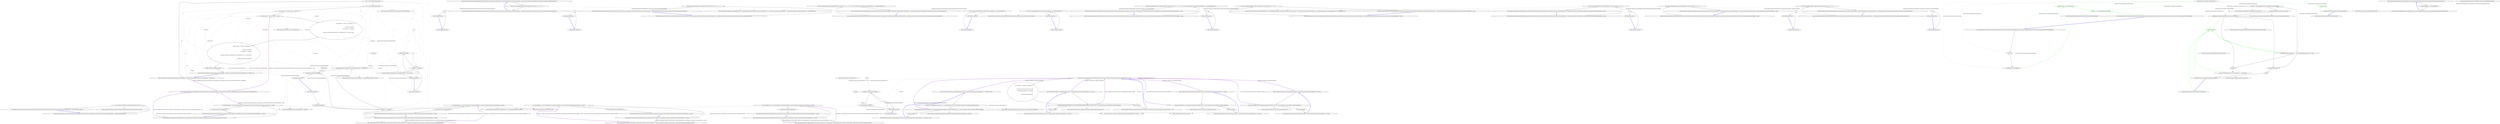 digraph  {
n133 [label="QuantConnect.Indicators.IndicatorBase<T>", span=""];
n134 [label=bool, span=""];
n135 [label=TSecond, span=""];
n136 [label=x, span=""];
n137 [label=y, span=""];
n138 [label=numerator, span=""];
n139 [label=denominator, span=""];
n0 [label="Entry QuantConnect.Indicators.IndicatorExtensions.Update(QuantConnect.Indicators.IndicatorBase<QuantConnect.Indicators.IndicatorDataPoint>, System.DateTime, decimal)", span="36-36", cluster="QuantConnect.Indicators.IndicatorExtensions.Update(QuantConnect.Indicators.IndicatorBase<QuantConnect.Indicators.IndicatorDataPoint>, System.DateTime, decimal)"];
n1 [label="return indicator.Update(new IndicatorDataPoint(time, value));", span="38-38", cluster="QuantConnect.Indicators.IndicatorExtensions.Update(QuantConnect.Indicators.IndicatorBase<QuantConnect.Indicators.IndicatorDataPoint>, System.DateTime, decimal)"];
n2 [label="Exit QuantConnect.Indicators.IndicatorExtensions.Update(QuantConnect.Indicators.IndicatorBase<QuantConnect.Indicators.IndicatorDataPoint>, System.DateTime, decimal)", span="36-36", cluster="QuantConnect.Indicators.IndicatorExtensions.Update(QuantConnect.Indicators.IndicatorBase<QuantConnect.Indicators.IndicatorDataPoint>, System.DateTime, decimal)"];
n3 [label="Entry QuantConnect.Indicators.IndicatorDataPoint.IndicatorDataPoint(System.DateTime, decimal)", span="40-40", cluster="QuantConnect.Indicators.IndicatorDataPoint.IndicatorDataPoint(System.DateTime, decimal)"];
n4 [label="Entry QuantConnect.Indicators.IndicatorBase<T>.Update(T)", span="74-74", cluster="QuantConnect.Indicators.IndicatorBase<T>.Update(T)"];
n5 [label="Entry QuantConnect.Indicators.IndicatorExtensions.Of<T, TSecond>(TSecond, QuantConnect.Indicators.IndicatorBase<T>, bool)", span="49-49", cluster="QuantConnect.Indicators.IndicatorExtensions.Of<T, TSecond>(TSecond, QuantConnect.Indicators.IndicatorBase<T>, bool)"];
n6 [label="first.Updated += (sender, consolidated) =>\r\n            {\r\n                // only send the data along if we're ready\r\n                if (!waitForFirstToReady || first.IsReady)\r\n                {\r\n                    second.Update(consolidated);\r\n                }\r\n            }", span="53-60", cluster="QuantConnect.Indicators.IndicatorExtensions.Of<T, TSecond>(TSecond, QuantConnect.Indicators.IndicatorBase<T>, bool)"];
n10 [label="!waitForFirstToReady || first.IsReady", span="56-56", cluster="lambda expression"];
n11 [label="second.Update(consolidated)", span="58-58", cluster="lambda expression"];
n7 [label="return second;", span="62-62", cluster="QuantConnect.Indicators.IndicatorExtensions.Of<T, TSecond>(TSecond, QuantConnect.Indicators.IndicatorBase<T>, bool)"];
n8 [label="Exit QuantConnect.Indicators.IndicatorExtensions.Of<T, TSecond>(TSecond, QuantConnect.Indicators.IndicatorBase<T>, bool)", span="49-49", cluster="QuantConnect.Indicators.IndicatorExtensions.Of<T, TSecond>(TSecond, QuantConnect.Indicators.IndicatorBase<T>, bool)"];
n9 [label="Entry lambda expression", span="53-60", cluster="lambda expression"];
n12 [label="Exit lambda expression", span="53-60", cluster="lambda expression"];
n13 [label="Entry QuantConnect.Indicators.IndicatorExtensions.WeightedBy<T, TWeight>(QuantConnect.Indicators.IndicatorBase<T>, TWeight, int)", span="72-72", cluster="QuantConnect.Indicators.IndicatorExtensions.WeightedBy<T, TWeight>(QuantConnect.Indicators.IndicatorBase<T>, TWeight, int)"];
n14 [label="var x = new WindowIdentity(period)", span="76-76", cluster="QuantConnect.Indicators.IndicatorExtensions.WeightedBy<T, TWeight>(QuantConnect.Indicators.IndicatorBase<T>, TWeight, int)"];
n15 [label="var y = new WindowIdentity(period)", span="77-77", cluster="QuantConnect.Indicators.IndicatorExtensions.WeightedBy<T, TWeight>(QuantConnect.Indicators.IndicatorBase<T>, TWeight, int)"];
n16 [label="var numerator = new Sum(''Sum_xy'', period)", span="78-78", cluster="QuantConnect.Indicators.IndicatorExtensions.WeightedBy<T, TWeight>(QuantConnect.Indicators.IndicatorBase<T>, TWeight, int)"];
n17 [label="var denominator = new Sum(''Sum_y'', period)", span="79-79", cluster="QuantConnect.Indicators.IndicatorExtensions.WeightedBy<T, TWeight>(QuantConnect.Indicators.IndicatorBase<T>, TWeight, int)"];
n18 [label="value.Updated += (sender, consolidated) =>\r\n            {\r\n                x.Update(consolidated);\r\n                if (x.Samples == y.Samples)\r\n                {\r\n                    numerator.Update(consolidated.Time, consolidated.Value * y.Current.Value);\r\n                }  \r\n            }", span="81-88", cluster="QuantConnect.Indicators.IndicatorExtensions.WeightedBy<T, TWeight>(QuantConnect.Indicators.IndicatorBase<T>, TWeight, int)"];
n19 [label="weight.Updated += (sender, consolidated) =>\r\n            {\r\n                y.Update(consolidated);\r\n                if (x.Samples == y.Samples)\r\n                {\r\n                    numerator.Update(consolidated.Time, consolidated.Value * x.Current.Value);\r\n                }\r\n                denominator.Update(consolidated);\r\n            }", span="90-98", cluster="QuantConnect.Indicators.IndicatorExtensions.WeightedBy<T, TWeight>(QuantConnect.Indicators.IndicatorBase<T>, TWeight, int)"];
n22 [label="Entry QuantConnect.Indicators.WindowIdentity.WindowIdentity(int)", span="37-37", cluster="QuantConnect.Indicators.WindowIdentity.WindowIdentity(int)"];
n26 [label="x.Update(consolidated)", span="83-83", cluster="lambda expression"];
n27 [label="x.Samples == y.Samples", span="84-84", cluster="lambda expression"];
n33 [label="x.Samples == y.Samples", span="93-93", cluster="lambda expression"];
n34 [label="numerator.Update(consolidated.Time, consolidated.Value * x.Current.Value)", span="95-95", cluster="lambda expression"];
n28 [label="numerator.Update(consolidated.Time, consolidated.Value * y.Current.Value)", span="86-86", cluster="lambda expression"];
n32 [label="y.Update(consolidated)", span="92-92", cluster="lambda expression"];
n23 [label="Entry QuantConnect.Indicators.Sum.Sum(string, int)", span="44-44", cluster="QuantConnect.Indicators.Sum.Sum(string, int)"];
n20 [label="return numerator.Over(denominator);", span="100-100", cluster="QuantConnect.Indicators.IndicatorExtensions.WeightedBy<T, TWeight>(QuantConnect.Indicators.IndicatorBase<T>, TWeight, int)"];
n35 [label="denominator.Update(consolidated)", span="97-97", cluster="lambda expression"];
n21 [label="Exit QuantConnect.Indicators.IndicatorExtensions.WeightedBy<T, TWeight>(QuantConnect.Indicators.IndicatorBase<T>, TWeight, int)", span="72-72", cluster="QuantConnect.Indicators.IndicatorExtensions.WeightedBy<T, TWeight>(QuantConnect.Indicators.IndicatorBase<T>, TWeight, int)"];
n24 [label="Entry QuantConnect.Indicators.IndicatorBase<QuantConnect.Indicators.IndicatorDataPoint>.Over(QuantConnect.Indicators.IndicatorBase<QuantConnect.Indicators.IndicatorDataPoint>)", span="215-215", cluster="QuantConnect.Indicators.IndicatorBase<QuantConnect.Indicators.IndicatorDataPoint>.Over(QuantConnect.Indicators.IndicatorBase<QuantConnect.Indicators.IndicatorDataPoint>)"];
n25 [label="Entry lambda expression", span="81-88", cluster="lambda expression"];
n29 [label="Exit lambda expression", span="81-88", cluster="lambda expression"];
n30 [label="Entry QuantConnect.Indicators.IndicatorBase<T>.Update(System.DateTime, decimal)", span="106-106", cluster="QuantConnect.Indicators.IndicatorBase<T>.Update(System.DateTime, decimal)"];
n31 [label="Entry lambda expression", span="90-98", cluster="lambda expression"];
n36 [label="Exit lambda expression", span="90-98", cluster="lambda expression"];
n37 [label="Entry QuantConnect.Indicators.IndicatorExtensions.Plus(QuantConnect.Indicators.IndicatorBase<QuantConnect.Indicators.IndicatorDataPoint>, decimal)", span="112-112", cluster="QuantConnect.Indicators.IndicatorExtensions.Plus(QuantConnect.Indicators.IndicatorBase<QuantConnect.Indicators.IndicatorDataPoint>, decimal)"];
n38 [label="var constantIndicator = new ConstantIndicator<IndicatorDataPoint>(constant.ToString(CultureInfo.InvariantCulture), constant)", span="114-114", cluster="QuantConnect.Indicators.IndicatorExtensions.Plus(QuantConnect.Indicators.IndicatorBase<QuantConnect.Indicators.IndicatorDataPoint>, decimal)"];
n39 [label="return left.Plus(constantIndicator);", span="115-115", cluster="QuantConnect.Indicators.IndicatorExtensions.Plus(QuantConnect.Indicators.IndicatorBase<QuantConnect.Indicators.IndicatorDataPoint>, decimal)"];
n41 [label="Entry QuantConnect.Indicators.ConstantIndicator<T>.ConstantIndicator(string, decimal)", span="42-42", cluster="QuantConnect.Indicators.ConstantIndicator<T>.ConstantIndicator(string, decimal)"];
n42 [label="Entry decimal.ToString(System.IFormatProvider)", span="0-0", cluster="decimal.ToString(System.IFormatProvider)"];
n40 [label="Exit QuantConnect.Indicators.IndicatorExtensions.Plus(QuantConnect.Indicators.IndicatorBase<QuantConnect.Indicators.IndicatorDataPoint>, decimal)", span="112-112", cluster="QuantConnect.Indicators.IndicatorExtensions.Plus(QuantConnect.Indicators.IndicatorBase<QuantConnect.Indicators.IndicatorDataPoint>, decimal)"];
n43 [label="Entry QuantConnect.Indicators.IndicatorBase<QuantConnect.Indicators.IndicatorDataPoint>.Plus(QuantConnect.Indicators.IndicatorBase<QuantConnect.Indicators.IndicatorDataPoint>)", span="127-127", cluster="QuantConnect.Indicators.IndicatorBase<QuantConnect.Indicators.IndicatorDataPoint>.Plus(QuantConnect.Indicators.IndicatorBase<QuantConnect.Indicators.IndicatorDataPoint>)"];
n44 [label="Entry QuantConnect.Indicators.IndicatorExtensions.Plus(QuantConnect.Indicators.IndicatorBase<QuantConnect.Indicators.IndicatorDataPoint>, QuantConnect.Indicators.IndicatorBase<QuantConnect.Indicators.IndicatorDataPoint>)", span="127-127", cluster="QuantConnect.Indicators.IndicatorExtensions.Plus(QuantConnect.Indicators.IndicatorBase<QuantConnect.Indicators.IndicatorDataPoint>, QuantConnect.Indicators.IndicatorBase<QuantConnect.Indicators.IndicatorDataPoint>)"];
n45 [label="return new CompositeIndicator<IndicatorDataPoint>(left, right, (l, r) => l + r);", span="129-129", cluster="QuantConnect.Indicators.IndicatorExtensions.Plus(QuantConnect.Indicators.IndicatorBase<QuantConnect.Indicators.IndicatorDataPoint>, QuantConnect.Indicators.IndicatorBase<QuantConnect.Indicators.IndicatorDataPoint>)"];
n46 [label="Exit QuantConnect.Indicators.IndicatorExtensions.Plus(QuantConnect.Indicators.IndicatorBase<QuantConnect.Indicators.IndicatorDataPoint>, QuantConnect.Indicators.IndicatorBase<QuantConnect.Indicators.IndicatorDataPoint>)", span="127-127", cluster="QuantConnect.Indicators.IndicatorExtensions.Plus(QuantConnect.Indicators.IndicatorBase<QuantConnect.Indicators.IndicatorDataPoint>, QuantConnect.Indicators.IndicatorBase<QuantConnect.Indicators.IndicatorDataPoint>)"];
n47 [label="Entry QuantConnect.Indicators.CompositeIndicator<T>.CompositeIndicator(QuantConnect.Indicators.IndicatorBase<T>, QuantConnect.Indicators.IndicatorBase<T>, QuantConnect.Indicators.CompositeIndicator<T>.IndicatorComposer)", span="99-99", cluster="QuantConnect.Indicators.CompositeIndicator<T>.CompositeIndicator(QuantConnect.Indicators.IndicatorBase<T>, QuantConnect.Indicators.IndicatorBase<T>, QuantConnect.Indicators.CompositeIndicator<T>.IndicatorComposer)"];
n49 [label="l + r", span="129-129", cluster="lambda expression"];
n48 [label="Entry lambda expression", span="129-129", cluster="lambda expression"];
n50 [label="Exit lambda expression", span="129-129", cluster="lambda expression"];
n51 [label="Entry QuantConnect.Indicators.IndicatorExtensions.Plus(QuantConnect.Indicators.IndicatorBase<QuantConnect.Indicators.IndicatorDataPoint>, QuantConnect.Indicators.IndicatorBase<QuantConnect.Indicators.IndicatorDataPoint>, string)", span="142-142", cluster="QuantConnect.Indicators.IndicatorExtensions.Plus(QuantConnect.Indicators.IndicatorBase<QuantConnect.Indicators.IndicatorDataPoint>, QuantConnect.Indicators.IndicatorBase<QuantConnect.Indicators.IndicatorDataPoint>, string)"];
n52 [label="return new CompositeIndicator<IndicatorDataPoint>(name, left, right, (l, r) => l + r);", span="144-144", cluster="QuantConnect.Indicators.IndicatorExtensions.Plus(QuantConnect.Indicators.IndicatorBase<QuantConnect.Indicators.IndicatorDataPoint>, QuantConnect.Indicators.IndicatorBase<QuantConnect.Indicators.IndicatorDataPoint>, string)"];
n53 [label="Exit QuantConnect.Indicators.IndicatorExtensions.Plus(QuantConnect.Indicators.IndicatorBase<QuantConnect.Indicators.IndicatorDataPoint>, QuantConnect.Indicators.IndicatorBase<QuantConnect.Indicators.IndicatorDataPoint>, string)", span="142-142", cluster="QuantConnect.Indicators.IndicatorExtensions.Plus(QuantConnect.Indicators.IndicatorBase<QuantConnect.Indicators.IndicatorDataPoint>, QuantConnect.Indicators.IndicatorBase<QuantConnect.Indicators.IndicatorDataPoint>, string)"];
n54 [label="Entry QuantConnect.Indicators.CompositeIndicator<T>.CompositeIndicator(string, QuantConnect.Indicators.IndicatorBase<T>, QuantConnect.Indicators.IndicatorBase<T>, QuantConnect.Indicators.CompositeIndicator<T>.IndicatorComposer)", span="83-83", cluster="QuantConnect.Indicators.CompositeIndicator<T>.CompositeIndicator(string, QuantConnect.Indicators.IndicatorBase<T>, QuantConnect.Indicators.IndicatorBase<T>, QuantConnect.Indicators.CompositeIndicator<T>.IndicatorComposer)"];
n56 [label="l + r", span="144-144", cluster="lambda expression"];
n55 [label="Entry lambda expression", span="144-144", cluster="lambda expression"];
n57 [label="Exit lambda expression", span="144-144", cluster="lambda expression"];
n58 [label="Entry QuantConnect.Indicators.IndicatorExtensions.Minus(QuantConnect.Indicators.IndicatorBase<QuantConnect.Indicators.IndicatorDataPoint>, decimal)", span="156-156", cluster="QuantConnect.Indicators.IndicatorExtensions.Minus(QuantConnect.Indicators.IndicatorBase<QuantConnect.Indicators.IndicatorDataPoint>, decimal)"];
n59 [label="var constantIndicator = new ConstantIndicator<IndicatorDataPoint>(constant.ToString(CultureInfo.InvariantCulture), constant)", span="158-158", cluster="QuantConnect.Indicators.IndicatorExtensions.Minus(QuantConnect.Indicators.IndicatorBase<QuantConnect.Indicators.IndicatorDataPoint>, decimal)"];
n60 [label="return left.Minus(constantIndicator);", span="159-159", cluster="QuantConnect.Indicators.IndicatorExtensions.Minus(QuantConnect.Indicators.IndicatorBase<QuantConnect.Indicators.IndicatorDataPoint>, decimal)"];
n61 [label="Exit QuantConnect.Indicators.IndicatorExtensions.Minus(QuantConnect.Indicators.IndicatorBase<QuantConnect.Indicators.IndicatorDataPoint>, decimal)", span="156-156", cluster="QuantConnect.Indicators.IndicatorExtensions.Minus(QuantConnect.Indicators.IndicatorBase<QuantConnect.Indicators.IndicatorDataPoint>, decimal)"];
n62 [label="Entry QuantConnect.Indicators.IndicatorBase<QuantConnect.Indicators.IndicatorDataPoint>.Minus(QuantConnect.Indicators.IndicatorBase<QuantConnect.Indicators.IndicatorDataPoint>)", span="171-171", cluster="QuantConnect.Indicators.IndicatorBase<QuantConnect.Indicators.IndicatorDataPoint>.Minus(QuantConnect.Indicators.IndicatorBase<QuantConnect.Indicators.IndicatorDataPoint>)"];
n63 [label="Entry QuantConnect.Indicators.IndicatorExtensions.Minus(QuantConnect.Indicators.IndicatorBase<QuantConnect.Indicators.IndicatorDataPoint>, QuantConnect.Indicators.IndicatorBase<QuantConnect.Indicators.IndicatorDataPoint>)", span="171-171", cluster="QuantConnect.Indicators.IndicatorExtensions.Minus(QuantConnect.Indicators.IndicatorBase<QuantConnect.Indicators.IndicatorDataPoint>, QuantConnect.Indicators.IndicatorBase<QuantConnect.Indicators.IndicatorDataPoint>)"];
n64 [label="return new CompositeIndicator<IndicatorDataPoint>(left, right, (l, r) => l - r);", span="173-173", cluster="QuantConnect.Indicators.IndicatorExtensions.Minus(QuantConnect.Indicators.IndicatorBase<QuantConnect.Indicators.IndicatorDataPoint>, QuantConnect.Indicators.IndicatorBase<QuantConnect.Indicators.IndicatorDataPoint>)"];
n65 [label="Exit QuantConnect.Indicators.IndicatorExtensions.Minus(QuantConnect.Indicators.IndicatorBase<QuantConnect.Indicators.IndicatorDataPoint>, QuantConnect.Indicators.IndicatorBase<QuantConnect.Indicators.IndicatorDataPoint>)", span="171-171", cluster="QuantConnect.Indicators.IndicatorExtensions.Minus(QuantConnect.Indicators.IndicatorBase<QuantConnect.Indicators.IndicatorDataPoint>, QuantConnect.Indicators.IndicatorBase<QuantConnect.Indicators.IndicatorDataPoint>)"];
n67 [label="l - r", span="173-173", cluster="lambda expression"];
n66 [label="Entry lambda expression", span="173-173", cluster="lambda expression"];
n68 [label="Exit lambda expression", span="173-173", cluster="lambda expression"];
n69 [label="Entry QuantConnect.Indicators.IndicatorExtensions.Minus(QuantConnect.Indicators.IndicatorBase<QuantConnect.Indicators.IndicatorDataPoint>, QuantConnect.Indicators.IndicatorBase<QuantConnect.Indicators.IndicatorDataPoint>, string)", span="186-186", cluster="QuantConnect.Indicators.IndicatorExtensions.Minus(QuantConnect.Indicators.IndicatorBase<QuantConnect.Indicators.IndicatorDataPoint>, QuantConnect.Indicators.IndicatorBase<QuantConnect.Indicators.IndicatorDataPoint>, string)"];
n70 [label="return new CompositeIndicator<IndicatorDataPoint>(name, left, right, (l, r) => l - r);", span="188-188", cluster="QuantConnect.Indicators.IndicatorExtensions.Minus(QuantConnect.Indicators.IndicatorBase<QuantConnect.Indicators.IndicatorDataPoint>, QuantConnect.Indicators.IndicatorBase<QuantConnect.Indicators.IndicatorDataPoint>, string)"];
n71 [label="Exit QuantConnect.Indicators.IndicatorExtensions.Minus(QuantConnect.Indicators.IndicatorBase<QuantConnect.Indicators.IndicatorDataPoint>, QuantConnect.Indicators.IndicatorBase<QuantConnect.Indicators.IndicatorDataPoint>, string)", span="186-186", cluster="QuantConnect.Indicators.IndicatorExtensions.Minus(QuantConnect.Indicators.IndicatorBase<QuantConnect.Indicators.IndicatorDataPoint>, QuantConnect.Indicators.IndicatorBase<QuantConnect.Indicators.IndicatorDataPoint>, string)"];
n73 [label="l - r", span="188-188", cluster="lambda expression"];
n72 [label="Entry lambda expression", span="188-188", cluster="lambda expression"];
n74 [label="Exit lambda expression", span="188-188", cluster="lambda expression"];
n75 [label="Entry QuantConnect.Indicators.IndicatorExtensions.Over(QuantConnect.Indicators.IndicatorBase<QuantConnect.Indicators.IndicatorDataPoint>, decimal)", span="200-200", cluster="QuantConnect.Indicators.IndicatorExtensions.Over(QuantConnect.Indicators.IndicatorBase<QuantConnect.Indicators.IndicatorDataPoint>, decimal)"];
n76 [label="var constantIndicator = new ConstantIndicator<IndicatorDataPoint>(constant.ToString(CultureInfo.InvariantCulture), constant)", span="202-202", cluster="QuantConnect.Indicators.IndicatorExtensions.Over(QuantConnect.Indicators.IndicatorBase<QuantConnect.Indicators.IndicatorDataPoint>, decimal)"];
n77 [label="return left.Over(constantIndicator);", span="203-203", cluster="QuantConnect.Indicators.IndicatorExtensions.Over(QuantConnect.Indicators.IndicatorBase<QuantConnect.Indicators.IndicatorDataPoint>, decimal)"];
n78 [label="Exit QuantConnect.Indicators.IndicatorExtensions.Over(QuantConnect.Indicators.IndicatorBase<QuantConnect.Indicators.IndicatorDataPoint>, decimal)", span="200-200", cluster="QuantConnect.Indicators.IndicatorExtensions.Over(QuantConnect.Indicators.IndicatorBase<QuantConnect.Indicators.IndicatorDataPoint>, decimal)"];
n79 [label="Entry QuantConnect.Indicators.IndicatorExtensions.Over(QuantConnect.Indicators.IndicatorBase<QuantConnect.Indicators.IndicatorDataPoint>, QuantConnect.Indicators.IndicatorBase<QuantConnect.Indicators.IndicatorDataPoint>)", span="215-215", cluster="QuantConnect.Indicators.IndicatorExtensions.Over(QuantConnect.Indicators.IndicatorBase<QuantConnect.Indicators.IndicatorDataPoint>, QuantConnect.Indicators.IndicatorBase<QuantConnect.Indicators.IndicatorDataPoint>)"];
n80 [label="return new CompositeIndicator<IndicatorDataPoint>(left, right, (l, r) => r == 0m ? new IndicatorResult(0m, IndicatorStatus.MathError) : new IndicatorResult(l / r));", span="217-217", cluster="QuantConnect.Indicators.IndicatorExtensions.Over(QuantConnect.Indicators.IndicatorBase<QuantConnect.Indicators.IndicatorDataPoint>, QuantConnect.Indicators.IndicatorBase<QuantConnect.Indicators.IndicatorDataPoint>)"];
n81 [label="Exit QuantConnect.Indicators.IndicatorExtensions.Over(QuantConnect.Indicators.IndicatorBase<QuantConnect.Indicators.IndicatorDataPoint>, QuantConnect.Indicators.IndicatorBase<QuantConnect.Indicators.IndicatorDataPoint>)", span="215-215", cluster="QuantConnect.Indicators.IndicatorExtensions.Over(QuantConnect.Indicators.IndicatorBase<QuantConnect.Indicators.IndicatorDataPoint>, QuantConnect.Indicators.IndicatorBase<QuantConnect.Indicators.IndicatorDataPoint>)"];
n83 [label="r == 0m ? new IndicatorResult(0m, IndicatorStatus.MathError) : new IndicatorResult(l / r)", span="217-217", cluster="lambda expression"];
n82 [label="Entry lambda expression", span="217-217", cluster="lambda expression"];
n84 [label="Exit lambda expression", span="217-217", cluster="lambda expression"];
n85 [label="Entry QuantConnect.Indicators.IndicatorResult.IndicatorResult(decimal, QuantConnect.Indicators.IndicatorStatus)", span="45-45", cluster="QuantConnect.Indicators.IndicatorResult.IndicatorResult(decimal, QuantConnect.Indicators.IndicatorStatus)"];
n86 [label="Entry QuantConnect.Indicators.IndicatorExtensions.Over(QuantConnect.Indicators.IndicatorBase<QuantConnect.Indicators.IndicatorDataPoint>, QuantConnect.Indicators.IndicatorBase<QuantConnect.Indicators.IndicatorDataPoint>, string)", span="230-230", cluster="QuantConnect.Indicators.IndicatorExtensions.Over(QuantConnect.Indicators.IndicatorBase<QuantConnect.Indicators.IndicatorDataPoint>, QuantConnect.Indicators.IndicatorBase<QuantConnect.Indicators.IndicatorDataPoint>, string)"];
n87 [label="return new CompositeIndicator<IndicatorDataPoint>(name, left, right, (l, r) => r == 0m ? new IndicatorResult(0m, IndicatorStatus.MathError) : new IndicatorResult(l / r));", span="232-232", cluster="QuantConnect.Indicators.IndicatorExtensions.Over(QuantConnect.Indicators.IndicatorBase<QuantConnect.Indicators.IndicatorDataPoint>, QuantConnect.Indicators.IndicatorBase<QuantConnect.Indicators.IndicatorDataPoint>, string)"];
n88 [label="Exit QuantConnect.Indicators.IndicatorExtensions.Over(QuantConnect.Indicators.IndicatorBase<QuantConnect.Indicators.IndicatorDataPoint>, QuantConnect.Indicators.IndicatorBase<QuantConnect.Indicators.IndicatorDataPoint>, string)", span="230-230", cluster="QuantConnect.Indicators.IndicatorExtensions.Over(QuantConnect.Indicators.IndicatorBase<QuantConnect.Indicators.IndicatorDataPoint>, QuantConnect.Indicators.IndicatorBase<QuantConnect.Indicators.IndicatorDataPoint>, string)"];
n90 [label="r == 0m ? new IndicatorResult(0m, IndicatorStatus.MathError) : new IndicatorResult(l / r)", span="232-232", cluster="lambda expression"];
n89 [label="Entry lambda expression", span="232-232", cluster="lambda expression"];
n91 [label="Exit lambda expression", span="232-232", cluster="lambda expression"];
n92 [label="Entry QuantConnect.Indicators.IndicatorExtensions.Times(QuantConnect.Indicators.IndicatorBase<QuantConnect.Indicators.IndicatorDataPoint>, decimal)", span="244-244", cluster="QuantConnect.Indicators.IndicatorExtensions.Times(QuantConnect.Indicators.IndicatorBase<QuantConnect.Indicators.IndicatorDataPoint>, decimal)"];
n93 [label="var constantIndicator = new ConstantIndicator<IndicatorDataPoint>(constant.ToString(CultureInfo.InvariantCulture), constant)", span="246-246", cluster="QuantConnect.Indicators.IndicatorExtensions.Times(QuantConnect.Indicators.IndicatorBase<QuantConnect.Indicators.IndicatorDataPoint>, decimal)"];
n94 [label="return left.Times(constantIndicator);", span="247-247", cluster="QuantConnect.Indicators.IndicatorExtensions.Times(QuantConnect.Indicators.IndicatorBase<QuantConnect.Indicators.IndicatorDataPoint>, decimal)"];
n95 [label="Exit QuantConnect.Indicators.IndicatorExtensions.Times(QuantConnect.Indicators.IndicatorBase<QuantConnect.Indicators.IndicatorDataPoint>, decimal)", span="244-244", cluster="QuantConnect.Indicators.IndicatorExtensions.Times(QuantConnect.Indicators.IndicatorBase<QuantConnect.Indicators.IndicatorDataPoint>, decimal)"];
n96 [label="Entry QuantConnect.Indicators.IndicatorBase<QuantConnect.Indicators.IndicatorDataPoint>.Times(QuantConnect.Indicators.IndicatorBase<QuantConnect.Indicators.IndicatorDataPoint>)", span="259-259", cluster="QuantConnect.Indicators.IndicatorBase<QuantConnect.Indicators.IndicatorDataPoint>.Times(QuantConnect.Indicators.IndicatorBase<QuantConnect.Indicators.IndicatorDataPoint>)"];
n97 [label="Entry QuantConnect.Indicators.IndicatorExtensions.Times(QuantConnect.Indicators.IndicatorBase<QuantConnect.Indicators.IndicatorDataPoint>, QuantConnect.Indicators.IndicatorBase<QuantConnect.Indicators.IndicatorDataPoint>)", span="259-259", cluster="QuantConnect.Indicators.IndicatorExtensions.Times(QuantConnect.Indicators.IndicatorBase<QuantConnect.Indicators.IndicatorDataPoint>, QuantConnect.Indicators.IndicatorBase<QuantConnect.Indicators.IndicatorDataPoint>)"];
n98 [label="return new CompositeIndicator<IndicatorDataPoint>(left, right, (l, r) => l * r);", span="261-261", cluster="QuantConnect.Indicators.IndicatorExtensions.Times(QuantConnect.Indicators.IndicatorBase<QuantConnect.Indicators.IndicatorDataPoint>, QuantConnect.Indicators.IndicatorBase<QuantConnect.Indicators.IndicatorDataPoint>)"];
n99 [label="Exit QuantConnect.Indicators.IndicatorExtensions.Times(QuantConnect.Indicators.IndicatorBase<QuantConnect.Indicators.IndicatorDataPoint>, QuantConnect.Indicators.IndicatorBase<QuantConnect.Indicators.IndicatorDataPoint>)", span="259-259", cluster="QuantConnect.Indicators.IndicatorExtensions.Times(QuantConnect.Indicators.IndicatorBase<QuantConnect.Indicators.IndicatorDataPoint>, QuantConnect.Indicators.IndicatorBase<QuantConnect.Indicators.IndicatorDataPoint>)"];
n101 [label="l * r", span="261-261", cluster="lambda expression"];
n100 [label="Entry lambda expression", span="261-261", cluster="lambda expression"];
n102 [label="Exit lambda expression", span="261-261", cluster="lambda expression"];
n103 [label="Entry QuantConnect.Indicators.IndicatorExtensions.Times(QuantConnect.Indicators.IndicatorBase<QuantConnect.Indicators.IndicatorDataPoint>, QuantConnect.Indicators.IndicatorBase<QuantConnect.Indicators.IndicatorDataPoint>, string)", span="274-274", cluster="QuantConnect.Indicators.IndicatorExtensions.Times(QuantConnect.Indicators.IndicatorBase<QuantConnect.Indicators.IndicatorDataPoint>, QuantConnect.Indicators.IndicatorBase<QuantConnect.Indicators.IndicatorDataPoint>, string)"];
n104 [label="return new CompositeIndicator<IndicatorDataPoint>(name, left, right, (l, r) => l * r);", span="276-276", cluster="QuantConnect.Indicators.IndicatorExtensions.Times(QuantConnect.Indicators.IndicatorBase<QuantConnect.Indicators.IndicatorDataPoint>, QuantConnect.Indicators.IndicatorBase<QuantConnect.Indicators.IndicatorDataPoint>, string)"];
n105 [label="Exit QuantConnect.Indicators.IndicatorExtensions.Times(QuantConnect.Indicators.IndicatorBase<QuantConnect.Indicators.IndicatorDataPoint>, QuantConnect.Indicators.IndicatorBase<QuantConnect.Indicators.IndicatorDataPoint>, string)", span="274-274", cluster="QuantConnect.Indicators.IndicatorExtensions.Times(QuantConnect.Indicators.IndicatorBase<QuantConnect.Indicators.IndicatorDataPoint>, QuantConnect.Indicators.IndicatorBase<QuantConnect.Indicators.IndicatorDataPoint>, string)"];
n107 [label="l * r", span="276-276", cluster="lambda expression"];
n106 [label="Entry lambda expression", span="276-276", cluster="lambda expression"];
n108 [label="Exit lambda expression", span="276-276", cluster="lambda expression"];
n109 [label="Entry QuantConnect.Indicators.IndicatorExtensions.EMA<T>(QuantConnect.Indicators.IndicatorBase<T>, int, decimal?, bool)", span="286-286", cluster="QuantConnect.Indicators.IndicatorExtensions.EMA<T>(QuantConnect.Indicators.IndicatorBase<T>, int, decimal?, bool)"];
n110 [label="decimal k = smoothingFactor.HasValue ? k = smoothingFactor.Value : ExponentialMovingAverage.SmoothingFactorDefault(period)", span="289-289", cluster="QuantConnect.Indicators.IndicatorExtensions.EMA<T>(QuantConnect.Indicators.IndicatorBase<T>, int, decimal?, bool)"];
n111 [label="ExponentialMovingAverage emaOfLeft = new ExponentialMovingAverage(string.Format(''EMA{0}_Of_{1}'', period, left.Name), period, k).Of(left, waitForFirstToReady)", span="290-290", cluster="QuantConnect.Indicators.IndicatorExtensions.EMA<T>(QuantConnect.Indicators.IndicatorBase<T>, int, decimal?, bool)"];
n114 [label="Entry QuantConnect.Indicators.ExponentialMovingAverage.SmoothingFactorDefault(int)", span="71-71", cluster="QuantConnect.Indicators.ExponentialMovingAverage.SmoothingFactorDefault(int)"];
n112 [label="return emaOfLeft;", span="291-291", cluster="QuantConnect.Indicators.IndicatorExtensions.EMA<T>(QuantConnect.Indicators.IndicatorBase<T>, int, decimal?, bool)"];
n115 [label="Entry QuantConnect.Indicators.ExponentialMovingAverage.ExponentialMovingAverage(string, int, decimal)", span="42-42", cluster="QuantConnect.Indicators.ExponentialMovingAverage.ExponentialMovingAverage(string, int, decimal)"];
n116 [label="Entry string.Format(string, object, object)", span="0-0", cluster="string.Format(string, object, object)"];
n117 [label="Entry TSecond.Of<T, TSecond>(QuantConnect.Indicators.IndicatorBase<T>, bool)", span="49-49", cluster="TSecond.Of<T, TSecond>(QuantConnect.Indicators.IndicatorBase<T>, bool)"];
n113 [label="Exit QuantConnect.Indicators.IndicatorExtensions.EMA<T>(QuantConnect.Indicators.IndicatorBase<T>, int, decimal?, bool)", span="286-286", cluster="QuantConnect.Indicators.IndicatorExtensions.EMA<T>(QuantConnect.Indicators.IndicatorBase<T>, int, decimal?, bool)"];
n118 [label="Entry QuantConnect.Indicators.IndicatorExtensions.MAX<T>(QuantConnect.Indicators.IndicatorBase<T>, int, bool)", span="300-300", cluster="QuantConnect.Indicators.IndicatorExtensions.MAX<T>(QuantConnect.Indicators.IndicatorBase<T>, int, bool)"];
n119 [label="Maximum maxOfLeft = new Maximum(string.Format(''MAX{0}_Of_{1}'', period, left.Name), period).Of(left, waitForFirstToReady)", span="303-303", cluster="QuantConnect.Indicators.IndicatorExtensions.MAX<T>(QuantConnect.Indicators.IndicatorBase<T>, int, bool)"];
n120 [label="return maxOfLeft;", span="304-304", cluster="QuantConnect.Indicators.IndicatorExtensions.MAX<T>(QuantConnect.Indicators.IndicatorBase<T>, int, bool)"];
n122 [label="Entry QuantConnect.Indicators.Maximum.Maximum(string, int)", span="51-51", cluster="QuantConnect.Indicators.Maximum.Maximum(string, int)"];
n121 [label="Exit QuantConnect.Indicators.IndicatorExtensions.MAX<T>(QuantConnect.Indicators.IndicatorBase<T>, int, bool)", span="300-300", cluster="QuantConnect.Indicators.IndicatorExtensions.MAX<T>(QuantConnect.Indicators.IndicatorBase<T>, int, bool)"];
n123 [label="Entry QuantConnect.Indicators.IndicatorExtensions.MIN<T>(QuantConnect.Indicators.IndicatorBase<T>, int, bool)", span="313-313", cluster="QuantConnect.Indicators.IndicatorExtensions.MIN<T>(QuantConnect.Indicators.IndicatorBase<T>, int, bool)"];
n124 [label="Minimum minOfLeft = new Minimum(string.Format(''MIN{0}_Of_{1}'', period, left.Name), period).Of(left, waitForFirstToReady)", span="316-316", cluster="QuantConnect.Indicators.IndicatorExtensions.MIN<T>(QuantConnect.Indicators.IndicatorBase<T>, int, bool)"];
n125 [label="return minOfLeft;", span="317-317", cluster="QuantConnect.Indicators.IndicatorExtensions.MIN<T>(QuantConnect.Indicators.IndicatorBase<T>, int, bool)"];
n127 [label="Entry QuantConnect.Indicators.Minimum.Minimum(string, int)", span="51-51", cluster="QuantConnect.Indicators.Minimum.Minimum(string, int)"];
n126 [label="Exit QuantConnect.Indicators.IndicatorExtensions.MIN<T>(QuantConnect.Indicators.IndicatorBase<T>, int, bool)", span="313-313", cluster="QuantConnect.Indicators.IndicatorExtensions.MIN<T>(QuantConnect.Indicators.IndicatorBase<T>, int, bool)"];
n128 [label="Entry QuantConnect.Indicators.IndicatorExtensions.SMA<T>(QuantConnect.Indicators.IndicatorBase<T>, int, bool)", span="326-326", cluster="QuantConnect.Indicators.IndicatorExtensions.SMA<T>(QuantConnect.Indicators.IndicatorBase<T>, int, bool)"];
n129 [label="SimpleMovingAverage smaOfLeft = new SimpleMovingAverage(string.Format(''SMA{0}_Of_{1}'', period, left.Name), period).Of(left, waitForFirstToReady)", span="329-329", cluster="QuantConnect.Indicators.IndicatorExtensions.SMA<T>(QuantConnect.Indicators.IndicatorBase<T>, int, bool)"];
n130 [label="return smaOfLeft;", span="330-330", cluster="QuantConnect.Indicators.IndicatorExtensions.SMA<T>(QuantConnect.Indicators.IndicatorBase<T>, int, bool)"];
n132 [label="Entry QuantConnect.Indicators.SimpleMovingAverage.SimpleMovingAverage(string, int)", span="46-46", cluster="QuantConnect.Indicators.SimpleMovingAverage.SimpleMovingAverage(string, int)"];
n131 [label="Exit QuantConnect.Indicators.IndicatorExtensions.SMA<T>(QuantConnect.Indicators.IndicatorBase<T>, int, bool)", span="326-326", cluster="QuantConnect.Indicators.IndicatorExtensions.SMA<T>(QuantConnect.Indicators.IndicatorBase<T>, int, bool)"];
m2_19 [label="Entry QuantConnect.Interfaces.IApi.GetAlgorithmStatus(string)", span="48-48", cluster="QuantConnect.Interfaces.IApi.GetAlgorithmStatus(string)", file="StateCheck.cs"];
m2_22 [label="Entry QuantConnect.Logging.Log.Error(string, bool)", span="65-65", cluster="QuantConnect.Logging.Log.Error(string, bool)", file="StateCheck.cs"];
m2_26 [label="Entry System.Threading.ManualResetEventSlim.Set()", span="0-0", cluster="System.Threading.ManualResetEventSlim.Set()", file="StateCheck.cs"];
m2_20 [label="Entry QuantConnect.Lean.Engine.AlgorithmManager.SetStatus(QuantConnect.AlgorithmStatus)", span="555-555", cluster="QuantConnect.Lean.Engine.AlgorithmManager.SetStatus(QuantConnect.AlgorithmStatus)", file="StateCheck.cs"];
m2_18 [label="Entry System.Threading.ManualResetEventSlim.Wait(int)", span="0-0", cluster="System.Threading.ManualResetEventSlim.Wait(int)", file="StateCheck.cs"];
m2_0 [label="Entry QuantConnect.Lean.Engine.StateCheck.Ping.Ping(QuantConnect.Lean.Engine.AlgorithmManager, QuantConnect.Interfaces.IApi, QuantConnect.Lean.Engine.Results.IResultHandler)", span="40-40", cluster="QuantConnect.Lean.Engine.StateCheck.Ping.Ping(QuantConnect.Lean.Engine.AlgorithmManager, QuantConnect.Interfaces.IApi, QuantConnect.Lean.Engine.Results.IResultHandler)", file="StateCheck.cs"];
m2_3 [label="_algorithmManager = algorithmManager", span="44-44", cluster="QuantConnect.Lean.Engine.StateCheck.Ping.Ping(QuantConnect.Lean.Engine.AlgorithmManager, QuantConnect.Interfaces.IApi, QuantConnect.Lean.Engine.Results.IResultHandler)", color=green, community=0, file="StateCheck.cs"];
m2_2 [label="_resultHandler = resultHandler", span="43-43", cluster="QuantConnect.Lean.Engine.StateCheck.Ping.Ping(QuantConnect.Lean.Engine.AlgorithmManager, QuantConnect.Interfaces.IApi, QuantConnect.Lean.Engine.Results.IResultHandler)", file="StateCheck.cs"];
m2_4 [label="_exitEvent = new ManualResetEventSlim(false)", span="45-45", cluster="QuantConnect.Lean.Engine.StateCheck.Ping.Ping(QuantConnect.Lean.Engine.AlgorithmManager, QuantConnect.Interfaces.IApi, QuantConnect.Lean.Engine.Results.IResultHandler)", color=green, community=0, file="StateCheck.cs"];
m2_1 [label="_api = api", span="42-42", cluster="QuantConnect.Lean.Engine.StateCheck.Ping.Ping(QuantConnect.Lean.Engine.AlgorithmManager, QuantConnect.Interfaces.IApi, QuantConnect.Lean.Engine.Results.IResultHandler)", file="StateCheck.cs"];
m2_5 [label="Exit QuantConnect.Lean.Engine.StateCheck.Ping.Ping(QuantConnect.Lean.Engine.AlgorithmManager, QuantConnect.Interfaces.IApi, QuantConnect.Lean.Engine.Results.IResultHandler)", span="40-40", cluster="QuantConnect.Lean.Engine.StateCheck.Ping.Ping(QuantConnect.Lean.Engine.AlgorithmManager, QuantConnect.Interfaces.IApi, QuantConnect.Lean.Engine.Results.IResultHandler)", file="StateCheck.cs"];
m2_6 [label="Entry System.Threading.ManualResetEventSlim.ManualResetEventSlim(bool)", span="0-0", cluster="System.Threading.ManualResetEventSlim.ManualResetEventSlim(bool)", file="StateCheck.cs"];
m2_7 [label="Entry QuantConnect.Lean.Engine.StateCheck.Ping.Run()", span="49-49", cluster="QuantConnect.Lean.Engine.StateCheck.Ping.Run()", file="StateCheck.cs"];
m2_8 [label="!_exitEvent.Wait(500)", span="51-51", cluster="QuantConnect.Lean.Engine.StateCheck.Ping.Run()", color=green, community=0, file="StateCheck.cs"];
m2_9 [label="_algorithmManager.AlgorithmId != '''' && _algorithmManager.QuitState == false", span="55-55", cluster="QuantConnect.Lean.Engine.StateCheck.Ping.Run()", file="StateCheck.cs"];
m2_12 [label="_resultHandler.SetChartSubscription(state.ChartSubscription)", span="64-64", cluster="QuantConnect.Lean.Engine.StateCheck.Ping.Run()", file="StateCheck.cs"];
m2_16 [label="Log.Error(''StateCheck.Run(): Error in state check: '' + err.Message)", span="73-73", cluster="QuantConnect.Lean.Engine.StateCheck.Ping.Run()", file="StateCheck.cs"];
m2_10 [label="var state = _api.GetAlgorithmStatus(_algorithmManager.AlgorithmId)", span="58-58", cluster="QuantConnect.Lean.Engine.StateCheck.Ping.Run()", file="StateCheck.cs"];
m2_11 [label="_algorithmManager.SetStatus(state.Status)", span="61-61", cluster="QuantConnect.Lean.Engine.StateCheck.Ping.Run()", file="StateCheck.cs"];
m2_13 [label=ThreadAbortException, span="67-67", cluster="QuantConnect.Lean.Engine.StateCheck.Ping.Run()", file="StateCheck.cs"];
m2_15 [label=Exception, span="71-71", cluster="QuantConnect.Lean.Engine.StateCheck.Ping.Run()", file="StateCheck.cs"];
m2_14 [label="return;", span="69-69", cluster="QuantConnect.Lean.Engine.StateCheck.Ping.Run()", file="StateCheck.cs"];
m2_17 [label="Exit QuantConnect.Lean.Engine.StateCheck.Ping.Run()", span="49-49", cluster="QuantConnect.Lean.Engine.StateCheck.Ping.Run()", file="StateCheck.cs"];
m2_21 [label="Entry QuantConnect.Lean.Engine.Results.IResultHandler.SetChartSubscription(string)", span="205-205", cluster="QuantConnect.Lean.Engine.Results.IResultHandler.SetChartSubscription(string)", file="StateCheck.cs"];
m2_23 [label="Entry QuantConnect.Lean.Engine.StateCheck.Ping.Exit()", span="81-81", cluster="QuantConnect.Lean.Engine.StateCheck.Ping.Exit()", file="StateCheck.cs"];
m2_24 [label="_exitEvent.Set()", span="83-83", cluster="QuantConnect.Lean.Engine.StateCheck.Ping.Exit()", color=green, community=0, file="StateCheck.cs"];
m2_25 [label="Exit QuantConnect.Lean.Engine.StateCheck.Ping.Exit()", span="81-81", cluster="QuantConnect.Lean.Engine.StateCheck.Ping.Exit()", file="StateCheck.cs"];
m2_27 [label="QuantConnect.Lean.Engine.StateCheck.Ping", span="", file="StateCheck.cs"];
m4_0 [label="Entry QuantConnect.Brokerages.InteractiveBrokers.Client.CommissionReportEventArgs.CommissionReportEventArgs(CommissionReport)", span="33-33", cluster="QuantConnect.Brokerages.InteractiveBrokers.Client.CommissionReportEventArgs.CommissionReportEventArgs(CommissionReport)", file="TradierBrokerage.cs"];
m4_1 [label="CommissionReport = commissionReport", span="35-35", cluster="QuantConnect.Brokerages.InteractiveBrokers.Client.CommissionReportEventArgs.CommissionReportEventArgs(CommissionReport)", file="TradierBrokerage.cs"];
m4_2 [label="Exit QuantConnect.Brokerages.InteractiveBrokers.Client.CommissionReportEventArgs.CommissionReportEventArgs(CommissionReport)", span="33-33", cluster="QuantConnect.Brokerages.InteractiveBrokers.Client.CommissionReportEventArgs.CommissionReportEventArgs(CommissionReport)", file="TradierBrokerage.cs"];
m4_3 [label="QuantConnect.Brokerages.InteractiveBrokers.Client.CommissionReportEventArgs", span="", file="TradierBrokerage.cs"];
n133 -> n10  [key=1, style=dashed, color=darkseagreen4, label="QuantConnect.Indicators.IndicatorBase<T>"];
n134 -> n10  [key=1, style=dashed, color=darkseagreen4, label=bool];
n135 -> n11  [key=1, style=dashed, color=darkseagreen4, label=TSecond];
n136 -> n26  [key=1, style=dashed, color=darkseagreen4, label=x];
n136 -> n27  [key=1, style=dashed, color=darkseagreen4, label=x];
n136 -> n33  [key=1, style=dashed, color=darkseagreen4, label=x];
n136 -> n34  [key=1, style=dashed, color=darkseagreen4, label=x];
n137 -> n27  [key=1, style=dashed, color=darkseagreen4, label=y];
n137 -> n28  [key=1, style=dashed, color=darkseagreen4, label=y];
n137 -> n32  [key=1, style=dashed, color=darkseagreen4, label=y];
n137 -> n33  [key=1, style=dashed, color=darkseagreen4, label=y];
n138 -> n28  [key=1, style=dashed, color=darkseagreen4, label=numerator];
n138 -> n34  [key=1, style=dashed, color=darkseagreen4, label=numerator];
n139 -> n35  [key=1, style=dashed, color=darkseagreen4, label=denominator];
n0 -> n1  [key=0, style=solid];
n1 -> n2  [key=0, style=solid];
n1 -> n3  [key=2, style=dotted];
n1 -> n4  [key=2, style=dotted];
n2 -> n0  [key=0, style=bold, color=blue];
n5 -> n6  [key=0, style=solid];
n5 -> n10  [key=1, style=dashed, color=darkseagreen4, label="QuantConnect.Indicators.IndicatorBase<T>"];
n5 -> n11  [key=1, style=dashed, color=darkseagreen4, label=TSecond];
n5 -> n7  [key=1, style=dashed, color=darkseagreen4, label=TSecond];
n5 -> n5  [key=3, color=darkorchid, style=bold, label="method methodReturn TSecond Of"];
n5 -> n109  [key=3, color=darkorchid, style=bold, label="Parameter variable bool waitForFirstToReady"];
n5 -> n118  [key=3, color=darkorchid, style=bold, label="Parameter variable bool waitForFirstToReady"];
n5 -> n123  [key=3, color=darkorchid, style=bold, label="Parameter variable bool waitForFirstToReady"];
n5 -> n128  [key=3, color=darkorchid, style=bold, label="Parameter variable bool waitForFirstToReady"];
n6 -> n7  [key=0, style=solid];
n6 -> n11  [key=1, style=dashed, color=darkseagreen4, label="QuantConnect.Indicators.IndicatorDataPoint"];
n10 -> n11  [key=0, style=solid];
n10 -> n12  [key=0, style=solid];
n11 -> n12  [key=0, style=solid];
n11 -> n4  [key=2, style=dotted];
n7 -> n8  [key=0, style=solid];
n8 -> n5  [key=0, style=bold, color=blue];
n9 -> n10  [key=0, style=solid];
n9 -> n11  [key=1, style=dashed, color=darkseagreen4, label="QuantConnect.Indicators.IndicatorDataPoint"];
n12 -> n9  [key=0, style=bold, color=blue];
n13 -> n14  [key=0, style=solid];
n13 -> n15  [key=1, style=dashed, color=darkseagreen4, label=int];
n13 -> n16  [key=1, style=dashed, color=darkseagreen4, label=int];
n13 -> n17  [key=1, style=dashed, color=darkseagreen4, label=int];
n13 -> n18  [key=1, style=dashed, color=darkseagreen4, label="QuantConnect.Indicators.IndicatorBase<T>"];
n13 -> n19  [key=1, style=dashed, color=darkseagreen4, label=TWeight];
n13 -> n24  [key=3, color=darkorchid, style=bold, label="method methodReturn QuantConnect.Indicators.CompositeIndicator<QuantConnect.Indicators.IndicatorDataPoint> WeightedBy"];
n14 -> n15  [key=0, style=solid];
n14 -> n22  [key=2, style=dotted];
n14 -> n18  [key=1, style=dashed, color=darkseagreen4, label=x];
n14 -> n26  [key=1, style=dashed, color=darkseagreen4, label=x];
n14 -> n27  [key=1, style=dashed, color=darkseagreen4, label=x];
n14 -> n19  [key=1, style=dashed, color=darkseagreen4, label=x];
n14 -> n33  [key=1, style=dashed, color=darkseagreen4, label=x];
n14 -> n34  [key=1, style=dashed, color=darkseagreen4, label=x];
n15 -> n16  [key=0, style=solid];
n15 -> n22  [key=2, style=dotted];
n15 -> n18  [key=1, style=dashed, color=darkseagreen4, label=y];
n15 -> n27  [key=1, style=dashed, color=darkseagreen4, label=y];
n15 -> n28  [key=1, style=dashed, color=darkseagreen4, label=y];
n15 -> n19  [key=1, style=dashed, color=darkseagreen4, label=y];
n15 -> n32  [key=1, style=dashed, color=darkseagreen4, label=y];
n15 -> n33  [key=1, style=dashed, color=darkseagreen4, label=y];
n16 -> n17  [key=0, style=solid];
n16 -> n23  [key=2, style=dotted];
n16 -> n18  [key=1, style=dashed, color=darkseagreen4, label=numerator];
n16 -> n28  [key=1, style=dashed, color=darkseagreen4, label=numerator];
n16 -> n19  [key=1, style=dashed, color=darkseagreen4, label=numerator];
n16 -> n34  [key=1, style=dashed, color=darkseagreen4, label=numerator];
n16 -> n20  [key=1, style=dashed, color=darkseagreen4, label=numerator];
n17 -> n18  [key=0, style=solid];
n17 -> n23  [key=2, style=dotted];
n17 -> n19  [key=1, style=dashed, color=darkseagreen4, label=denominator];
n17 -> n35  [key=1, style=dashed, color=darkseagreen4, label=denominator];
n17 -> n20  [key=1, style=dashed, color=darkseagreen4, label=denominator];
n18 -> n19  [key=0, style=solid];
n18 -> n26  [key=1, style=dashed, color=darkseagreen4, label="QuantConnect.Indicators.IndicatorDataPoint"];
n18 -> n28  [key=1, style=dashed, color=darkseagreen4, label="QuantConnect.Indicators.IndicatorDataPoint"];
n19 -> n20  [key=0, style=solid];
n19 -> n32  [key=1, style=dashed, color=darkseagreen4, label="QuantConnect.Indicators.IndicatorDataPoint"];
n19 -> n34  [key=1, style=dashed, color=darkseagreen4, label="QuantConnect.Indicators.IndicatorDataPoint"];
n19 -> n35  [key=1, style=dashed, color=darkseagreen4, label="QuantConnect.Indicators.IndicatorDataPoint"];
n26 -> n27  [key=0, style=solid];
n26 -> n4  [key=2, style=dotted];
n27 -> n28  [key=0, style=solid];
n27 -> n29  [key=0, style=solid];
n33 -> n34  [key=0, style=solid];
n33 -> n35  [key=0, style=solid];
n34 -> n35  [key=0, style=solid];
n34 -> n30  [key=2, style=dotted];
n28 -> n29  [key=0, style=solid];
n28 -> n30  [key=2, style=dotted];
n32 -> n33  [key=0, style=solid];
n32 -> n4  [key=2, style=dotted];
n20 -> n21  [key=0, style=solid];
n20 -> n24  [key=2, style=dotted];
n35 -> n36  [key=0, style=solid];
n35 -> n4  [key=2, style=dotted];
n21 -> n13  [key=0, style=bold, color=blue];
n24 -> n17  [key=3, color=darkorchid, style=bold, label="Parameter variable QuantConnect.Indicators.IndicatorBase<QuantConnect.Indicators.IndicatorDataPoint> right"];
n24 -> n76  [key=3, color=darkorchid, style=bold, label="Parameter variable QuantConnect.Indicators.IndicatorBase<QuantConnect.Indicators.IndicatorDataPoint> right"];
n25 -> n26  [key=0, style=solid];
n25 -> n28  [key=1, style=dashed, color=darkseagreen4, label="QuantConnect.Indicators.IndicatorDataPoint"];
n29 -> n25  [key=0, style=bold, color=blue];
n31 -> n32  [key=0, style=solid];
n31 -> n34  [key=1, style=dashed, color=darkseagreen4, label="QuantConnect.Indicators.IndicatorDataPoint"];
n31 -> n35  [key=1, style=dashed, color=darkseagreen4, label="QuantConnect.Indicators.IndicatorDataPoint"];
n36 -> n31  [key=0, style=bold, color=blue];
n37 -> n38  [key=0, style=solid];
n37 -> n39  [key=1, style=dashed, color=darkseagreen4, label="QuantConnect.Indicators.IndicatorBase<QuantConnect.Indicators.IndicatorDataPoint>"];
n37 -> n43  [key=3, color=darkorchid, style=bold, label="method methodReturn QuantConnect.Indicators.CompositeIndicator<QuantConnect.Indicators.IndicatorDataPoint> Plus"];
n38 -> n39  [key=0, style=solid];
n38 -> n41  [key=2, style=dotted];
n38 -> n42  [key=2, style=dotted];
n39 -> n40  [key=0, style=solid];
n39 -> n43  [key=2, style=dotted];
n40 -> n37  [key=0, style=bold, color=blue];
n43 -> n38  [key=3, color=darkorchid, style=bold, label="Parameter variable QuantConnect.Indicators.IndicatorBase<QuantConnect.Indicators.IndicatorDataPoint> right"];
n44 -> n45  [key=0, style=solid];
n45 -> n46  [key=0, style=solid];
n45 -> n47  [key=2, style=dotted];
n45 -> n49  [key=1, style=dashed, color=darkseagreen4, label="QuantConnect.Indicators.IndicatorBase<QuantConnect.Indicators.IndicatorDataPoint>"];
n46 -> n44  [key=0, style=bold, color=blue];
n49 -> n50  [key=0, style=solid];
n48 -> n49  [key=0, style=solid];
n50 -> n48  [key=0, style=bold, color=blue];
n51 -> n52  [key=0, style=solid];
n52 -> n53  [key=0, style=solid];
n52 -> n54  [key=2, style=dotted];
n52 -> n56  [key=1, style=dashed, color=darkseagreen4, label="QuantConnect.Indicators.IndicatorBase<QuantConnect.Indicators.IndicatorDataPoint>"];
n53 -> n51  [key=0, style=bold, color=blue];
n56 -> n57  [key=0, style=solid];
n55 -> n56  [key=0, style=solid];
n57 -> n55  [key=0, style=bold, color=blue];
n58 -> n59  [key=0, style=solid];
n58 -> n60  [key=1, style=dashed, color=darkseagreen4, label="QuantConnect.Indicators.IndicatorBase<QuantConnect.Indicators.IndicatorDataPoint>"];
n58 -> n62  [key=3, color=darkorchid, style=bold, label="method methodReturn QuantConnect.Indicators.CompositeIndicator<QuantConnect.Indicators.IndicatorDataPoint> Minus"];
n59 -> n60  [key=0, style=solid];
n59 -> n41  [key=2, style=dotted];
n59 -> n42  [key=2, style=dotted];
n60 -> n61  [key=0, style=solid];
n60 -> n62  [key=2, style=dotted];
n61 -> n58  [key=0, style=bold, color=blue];
n62 -> n59  [key=3, color=darkorchid, style=bold, label="Parameter variable QuantConnect.Indicators.IndicatorBase<QuantConnect.Indicators.IndicatorDataPoint> right"];
n63 -> n64  [key=0, style=solid];
n64 -> n65  [key=0, style=solid];
n64 -> n47  [key=2, style=dotted];
n64 -> n67  [key=1, style=dashed, color=darkseagreen4, label="QuantConnect.Indicators.IndicatorBase<QuantConnect.Indicators.IndicatorDataPoint>"];
n65 -> n63  [key=0, style=bold, color=blue];
n67 -> n68  [key=0, style=solid];
n66 -> n67  [key=0, style=solid];
n68 -> n66  [key=0, style=bold, color=blue];
n69 -> n70  [key=0, style=solid];
n70 -> n71  [key=0, style=solid];
n70 -> n54  [key=2, style=dotted];
n70 -> n73  [key=1, style=dashed, color=darkseagreen4, label="QuantConnect.Indicators.IndicatorBase<QuantConnect.Indicators.IndicatorDataPoint>"];
n71 -> n69  [key=0, style=bold, color=blue];
n73 -> n74  [key=0, style=solid];
n72 -> n73  [key=0, style=solid];
n74 -> n72  [key=0, style=bold, color=blue];
n75 -> n76  [key=0, style=solid];
n75 -> n77  [key=1, style=dashed, color=darkseagreen4, label="QuantConnect.Indicators.IndicatorBase<QuantConnect.Indicators.IndicatorDataPoint>"];
n75 -> n24  [key=3, color=darkorchid, style=bold, label="method methodReturn QuantConnect.Indicators.CompositeIndicator<QuantConnect.Indicators.IndicatorDataPoint> Over"];
n76 -> n77  [key=0, style=solid];
n76 -> n41  [key=2, style=dotted];
n76 -> n42  [key=2, style=dotted];
n77 -> n78  [key=0, style=solid];
n77 -> n24  [key=2, style=dotted];
n78 -> n75  [key=0, style=bold, color=blue];
n79 -> n80  [key=0, style=solid];
n80 -> n81  [key=0, style=solid];
n80 -> n47  [key=2, style=dotted];
n80 -> n83  [key=1, style=dashed, color=darkseagreen4, label="QuantConnect.Indicators.IndicatorBase<QuantConnect.Indicators.IndicatorDataPoint>"];
n81 -> n79  [key=0, style=bold, color=blue];
n83 -> n84  [key=0, style=solid];
n83 -> n85  [key=2, style=dotted];
n82 -> n83  [key=0, style=solid];
n84 -> n82  [key=0, style=bold, color=blue];
n86 -> n87  [key=0, style=solid];
n87 -> n88  [key=0, style=solid];
n87 -> n54  [key=2, style=dotted];
n87 -> n90  [key=1, style=dashed, color=darkseagreen4, label="QuantConnect.Indicators.IndicatorBase<QuantConnect.Indicators.IndicatorDataPoint>"];
n88 -> n86  [key=0, style=bold, color=blue];
n90 -> n91  [key=0, style=solid];
n90 -> n85  [key=2, style=dotted];
n89 -> n90  [key=0, style=solid];
n91 -> n89  [key=0, style=bold, color=blue];
n92 -> n93  [key=0, style=solid];
n92 -> n94  [key=1, style=dashed, color=darkseagreen4, label="QuantConnect.Indicators.IndicatorBase<QuantConnect.Indicators.IndicatorDataPoint>"];
n92 -> n96  [key=3, color=darkorchid, style=bold, label="method methodReturn QuantConnect.Indicators.CompositeIndicator<QuantConnect.Indicators.IndicatorDataPoint> Times"];
n93 -> n94  [key=0, style=solid];
n93 -> n41  [key=2, style=dotted];
n93 -> n42  [key=2, style=dotted];
n94 -> n95  [key=0, style=solid];
n94 -> n96  [key=2, style=dotted];
n95 -> n92  [key=0, style=bold, color=blue];
n96 -> n93  [key=3, color=darkorchid, style=bold, label="Parameter variable QuantConnect.Indicators.IndicatorBase<QuantConnect.Indicators.IndicatorDataPoint> right"];
n97 -> n98  [key=0, style=solid];
n98 -> n99  [key=0, style=solid];
n98 -> n47  [key=2, style=dotted];
n98 -> n101  [key=1, style=dashed, color=darkseagreen4, label="QuantConnect.Indicators.IndicatorBase<QuantConnect.Indicators.IndicatorDataPoint>"];
n99 -> n97  [key=0, style=bold, color=blue];
n101 -> n102  [key=0, style=solid];
n100 -> n101  [key=0, style=solid];
n102 -> n100  [key=0, style=bold, color=blue];
n103 -> n104  [key=0, style=solid];
n104 -> n105  [key=0, style=solid];
n104 -> n54  [key=2, style=dotted];
n104 -> n107  [key=1, style=dashed, color=darkseagreen4, label="QuantConnect.Indicators.IndicatorBase<QuantConnect.Indicators.IndicatorDataPoint>"];
n105 -> n103  [key=0, style=bold, color=blue];
n107 -> n108  [key=0, style=solid];
n106 -> n107  [key=0, style=solid];
n108 -> n106  [key=0, style=bold, color=blue];
n109 -> n110  [key=0, style=solid];
n109 -> n111  [key=1, style=dashed, color=darkseagreen4, label="QuantConnect.Indicators.IndicatorBase<T>"];
n110 -> n111  [key=0, style=solid];
n110 -> n114  [key=2, style=dotted];
n111 -> n112  [key=0, style=solid];
n111 -> n115  [key=2, style=dotted];
n111 -> n116  [key=2, style=dotted];
n111 -> n117  [key=2, style=dotted];
n111 -> n5  [key=3, color=darkorchid, style=bold, label="Local variable QuantConnect.Indicators.ExponentialMovingAverage emaOfLeft"];
n112 -> n113  [key=0, style=solid];
n113 -> n109  [key=0, style=bold, color=blue];
n118 -> n119  [key=0, style=solid];
n119 -> n120  [key=0, style=solid];
n119 -> n122  [key=2, style=dotted];
n119 -> n116  [key=2, style=dotted];
n119 -> n117  [key=2, style=dotted];
n119 -> n5  [key=3, color=darkorchid, style=bold, label="Local variable QuantConnect.Indicators.Maximum maxOfLeft"];
n120 -> n121  [key=0, style=solid];
n121 -> n118  [key=0, style=bold, color=blue];
n123 -> n124  [key=0, style=solid];
n124 -> n125  [key=0, style=solid];
n124 -> n127  [key=2, style=dotted];
n124 -> n116  [key=2, style=dotted];
n124 -> n117  [key=2, style=dotted];
n124 -> n5  [key=3, color=darkorchid, style=bold, label="Local variable QuantConnect.Indicators.Minimum minOfLeft"];
n125 -> n126  [key=0, style=solid];
n126 -> n123  [key=0, style=bold, color=blue];
n128 -> n129  [key=0, style=solid];
n129 -> n130  [key=0, style=solid];
n129 -> n132  [key=2, style=dotted];
n129 -> n116  [key=2, style=dotted];
n129 -> n117  [key=2, style=dotted];
n129 -> n5  [key=3, color=darkorchid, style=bold, label="Local variable QuantConnect.Indicators.SimpleMovingAverage smaOfLeft"];
n130 -> n131  [key=0, style=solid];
n131 -> n128  [key=0, style=bold, color=blue];
m2_0 -> m2_3  [key=1, style=dashed, color=green, label="QuantConnect.Lean.Engine.AlgorithmManager"];
m2_0 -> m2_1  [key=0, style=solid];
m2_0 -> m2_2  [key=1, style=dashed, color=darkseagreen4, label="QuantConnect.Lean.Engine.Results.IResultHandler"];
m2_3 -> m2_4  [key=0, style=solid, color=green];
m2_2 -> m2_3  [key=0, style=solid, color=green];
m2_4 -> m2_5  [key=0, style=solid, color=green];
m2_4 -> m2_6  [key=2, style=dotted, color=green];
m2_1 -> m2_2  [key=0, style=solid];
m2_5 -> m2_0  [key=0, style=bold, color=blue];
m2_7 -> m2_8  [key=0, style=solid, color=green];
m2_8 -> m2_9  [key=0, style=solid, color=green];
m2_8 -> m2_17  [key=0, style=solid, color=green];
m2_8 -> m2_18  [key=2, style=dotted, color=green];
m2_9 -> m2_8  [key=0, style=solid, color=green];
m2_9 -> m2_10  [key=0, style=solid];
m2_9 -> m2_13  [key=0, style=solid];
m2_9 -> m2_15  [key=0, style=solid];
m2_12 -> m2_8  [key=0, style=solid, color=green];
m2_12 -> m2_13  [key=0, style=solid];
m2_12 -> m2_15  [key=0, style=solid];
m2_12 -> m2_21  [key=2, style=dotted];
m2_16 -> m2_8  [key=0, style=solid, color=green];
m2_16 -> m2_22  [key=2, style=dotted];
m2_10 -> m2_12  [key=1, style=dashed, color=darkseagreen4, label=state];
m2_10 -> m2_11  [key=0, style=solid];
m2_10 -> m2_19  [key=2, style=dotted];
m2_11 -> m2_12  [key=0, style=solid];
m2_11 -> m2_20  [key=2, style=dotted];
m2_13 -> m2_14  [key=0, style=solid];
m2_15 -> m2_16  [key=0, style=solid];
m2_14 -> m2_17  [key=0, style=solid];
m2_17 -> m2_7  [key=0, style=bold, color=blue];
m2_23 -> m2_24  [key=0, style=solid, color=green];
m2_24 -> m2_25  [key=0, style=solid, color=green];
m2_24 -> m2_26  [key=2, style=dotted, color=green];
m2_25 -> m2_23  [key=0, style=bold, color=blue];
m2_27 -> m2_3  [key=1, style=dashed, color=green, label="QuantConnect.Lean.Engine.StateCheck.Ping"];
m2_27 -> m2_4  [key=1, style=dashed, color=green, label="QuantConnect.Lean.Engine.StateCheck.Ping"];
m2_27 -> m2_8  [key=1, style=dashed, color=green, label="QuantConnect.Lean.Engine.StateCheck.Ping"];
m2_27 -> m2_24  [key=1, style=dashed, color=green, label="QuantConnect.Lean.Engine.StateCheck.Ping"];
m2_27 -> m2_1  [key=1, style=dashed, color=darkseagreen4, label="QuantConnect.Lean.Engine.StateCheck.Ping"];
m2_27 -> m2_2  [key=1, style=dashed, color=darkseagreen4, label="QuantConnect.Lean.Engine.StateCheck.Ping"];
m2_27 -> m2_9  [key=1, style=dashed, color=darkseagreen4, label="QuantConnect.Lean.Engine.StateCheck.Ping"];
m2_27 -> m2_10  [key=1, style=dashed, color=darkseagreen4, label="QuantConnect.Lean.Engine.StateCheck.Ping"];
m2_27 -> m2_11  [key=1, style=dashed, color=darkseagreen4, label="QuantConnect.Lean.Engine.StateCheck.Ping"];
m2_27 -> m2_12  [key=1, style=dashed, color=darkseagreen4, label="QuantConnect.Lean.Engine.StateCheck.Ping"];
m4_0 -> m4_1  [key=0, style=solid];
m4_1 -> m4_2  [key=0, style=solid];
m4_2 -> m4_0  [key=0, style=bold, color=blue];
m4_3 -> m4_1  [key=1, style=dashed, color=darkseagreen4, label="QuantConnect.Brokerages.InteractiveBrokers.Client.CommissionReportEventArgs"];
}
